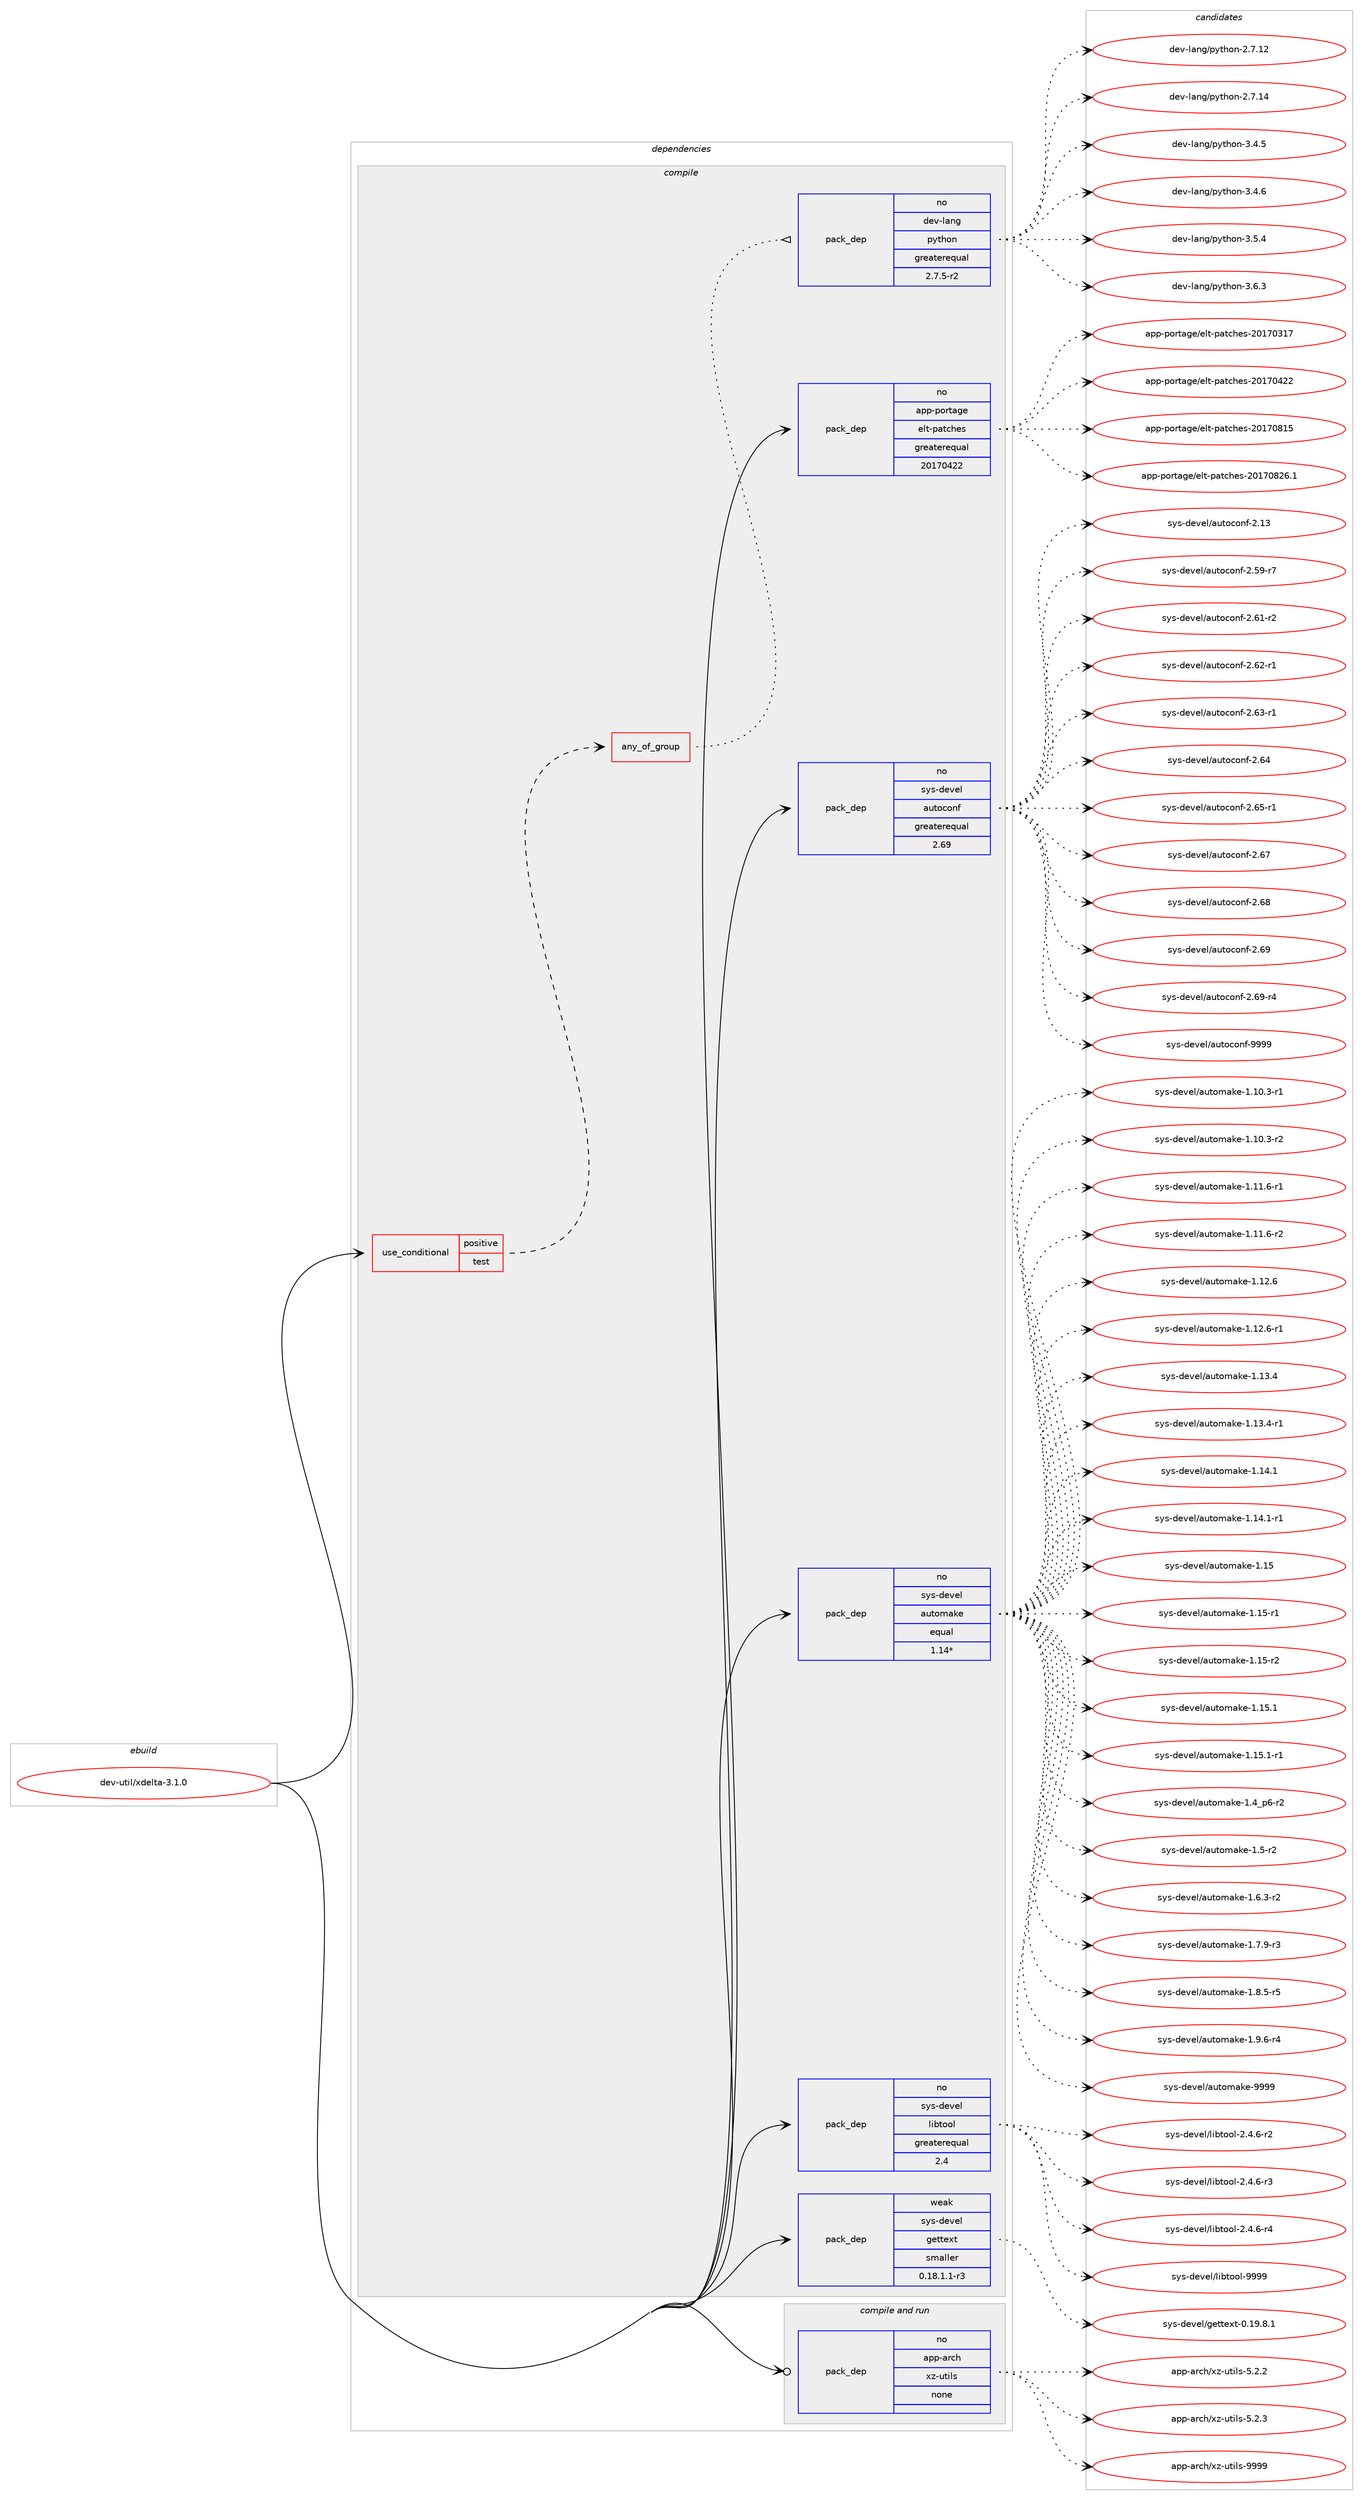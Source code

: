 digraph prolog {

# *************
# Graph options
# *************

newrank=true;
concentrate=true;
compound=true;
graph [rankdir=LR,fontname=Helvetica,fontsize=10,ranksep=1.5];#, ranksep=2.5, nodesep=0.2];
edge  [arrowhead=vee];
node  [fontname=Helvetica,fontsize=10];

# **********
# The ebuild
# **********

subgraph cluster_leftcol {
color=gray;
rank=same;
label=<<i>ebuild</i>>;
id [label="dev-util/xdelta-3.1.0", color=red, width=4, href="../dev-util/xdelta-3.1.0.svg"];
}

# ****************
# The dependencies
# ****************

subgraph cluster_midcol {
color=gray;
label=<<i>dependencies</i>>;
subgraph cluster_compile {
fillcolor="#eeeeee";
style=filled;
label=<<i>compile</i>>;
subgraph cond78914 {
dependency289424 [label=<<TABLE BORDER="0" CELLBORDER="1" CELLSPACING="0" CELLPADDING="4"><TR><TD ROWSPAN="3" CELLPADDING="10">use_conditional</TD></TR><TR><TD>positive</TD></TR><TR><TD>test</TD></TR></TABLE>>, shape=none, color=red];
subgraph any4260 {
dependency289425 [label=<<TABLE BORDER="0" CELLBORDER="1" CELLSPACING="0" CELLPADDING="4"><TR><TD CELLPADDING="10">any_of_group</TD></TR></TABLE>>, shape=none, color=red];subgraph pack206198 {
dependency289426 [label=<<TABLE BORDER="0" CELLBORDER="1" CELLSPACING="0" CELLPADDING="4" WIDTH="220"><TR><TD ROWSPAN="6" CELLPADDING="30">pack_dep</TD></TR><TR><TD WIDTH="110">no</TD></TR><TR><TD>dev-lang</TD></TR><TR><TD>python</TD></TR><TR><TD>greaterequal</TD></TR><TR><TD>2.7.5-r2</TD></TR></TABLE>>, shape=none, color=blue];
}
dependency289425:e -> dependency289426:w [weight=20,style="dotted",arrowhead="oinv"];
}
dependency289424:e -> dependency289425:w [weight=20,style="dashed",arrowhead="vee"];
}
id:e -> dependency289424:w [weight=20,style="solid",arrowhead="vee"];
subgraph pack206199 {
dependency289427 [label=<<TABLE BORDER="0" CELLBORDER="1" CELLSPACING="0" CELLPADDING="4" WIDTH="220"><TR><TD ROWSPAN="6" CELLPADDING="30">pack_dep</TD></TR><TR><TD WIDTH="110">no</TD></TR><TR><TD>app-portage</TD></TR><TR><TD>elt-patches</TD></TR><TR><TD>greaterequal</TD></TR><TR><TD>20170422</TD></TR></TABLE>>, shape=none, color=blue];
}
id:e -> dependency289427:w [weight=20,style="solid",arrowhead="vee"];
subgraph pack206200 {
dependency289428 [label=<<TABLE BORDER="0" CELLBORDER="1" CELLSPACING="0" CELLPADDING="4" WIDTH="220"><TR><TD ROWSPAN="6" CELLPADDING="30">pack_dep</TD></TR><TR><TD WIDTH="110">no</TD></TR><TR><TD>sys-devel</TD></TR><TR><TD>autoconf</TD></TR><TR><TD>greaterequal</TD></TR><TR><TD>2.69</TD></TR></TABLE>>, shape=none, color=blue];
}
id:e -> dependency289428:w [weight=20,style="solid",arrowhead="vee"];
subgraph pack206201 {
dependency289429 [label=<<TABLE BORDER="0" CELLBORDER="1" CELLSPACING="0" CELLPADDING="4" WIDTH="220"><TR><TD ROWSPAN="6" CELLPADDING="30">pack_dep</TD></TR><TR><TD WIDTH="110">no</TD></TR><TR><TD>sys-devel</TD></TR><TR><TD>automake</TD></TR><TR><TD>equal</TD></TR><TR><TD>1.14*</TD></TR></TABLE>>, shape=none, color=blue];
}
id:e -> dependency289429:w [weight=20,style="solid",arrowhead="vee"];
subgraph pack206202 {
dependency289430 [label=<<TABLE BORDER="0" CELLBORDER="1" CELLSPACING="0" CELLPADDING="4" WIDTH="220"><TR><TD ROWSPAN="6" CELLPADDING="30">pack_dep</TD></TR><TR><TD WIDTH="110">no</TD></TR><TR><TD>sys-devel</TD></TR><TR><TD>libtool</TD></TR><TR><TD>greaterequal</TD></TR><TR><TD>2.4</TD></TR></TABLE>>, shape=none, color=blue];
}
id:e -> dependency289430:w [weight=20,style="solid",arrowhead="vee"];
subgraph pack206203 {
dependency289431 [label=<<TABLE BORDER="0" CELLBORDER="1" CELLSPACING="0" CELLPADDING="4" WIDTH="220"><TR><TD ROWSPAN="6" CELLPADDING="30">pack_dep</TD></TR><TR><TD WIDTH="110">weak</TD></TR><TR><TD>sys-devel</TD></TR><TR><TD>gettext</TD></TR><TR><TD>smaller</TD></TR><TR><TD>0.18.1.1-r3</TD></TR></TABLE>>, shape=none, color=blue];
}
id:e -> dependency289431:w [weight=20,style="solid",arrowhead="vee"];
}
subgraph cluster_compileandrun {
fillcolor="#eeeeee";
style=filled;
label=<<i>compile and run</i>>;
subgraph pack206204 {
dependency289432 [label=<<TABLE BORDER="0" CELLBORDER="1" CELLSPACING="0" CELLPADDING="4" WIDTH="220"><TR><TD ROWSPAN="6" CELLPADDING="30">pack_dep</TD></TR><TR><TD WIDTH="110">no</TD></TR><TR><TD>app-arch</TD></TR><TR><TD>xz-utils</TD></TR><TR><TD>none</TD></TR><TR><TD></TD></TR></TABLE>>, shape=none, color=blue];
}
id:e -> dependency289432:w [weight=20,style="solid",arrowhead="odotvee"];
}
subgraph cluster_run {
fillcolor="#eeeeee";
style=filled;
label=<<i>run</i>>;
}
}

# **************
# The candidates
# **************

subgraph cluster_choices {
rank=same;
color=gray;
label=<<i>candidates</i>>;

subgraph choice206198 {
color=black;
nodesep=1;
choice10010111845108971101034711212111610411111045504655464950 [label="dev-lang/python-2.7.12", color=red, width=4,href="../dev-lang/python-2.7.12.svg"];
choice10010111845108971101034711212111610411111045504655464952 [label="dev-lang/python-2.7.14", color=red, width=4,href="../dev-lang/python-2.7.14.svg"];
choice100101118451089711010347112121116104111110455146524653 [label="dev-lang/python-3.4.5", color=red, width=4,href="../dev-lang/python-3.4.5.svg"];
choice100101118451089711010347112121116104111110455146524654 [label="dev-lang/python-3.4.6", color=red, width=4,href="../dev-lang/python-3.4.6.svg"];
choice100101118451089711010347112121116104111110455146534652 [label="dev-lang/python-3.5.4", color=red, width=4,href="../dev-lang/python-3.5.4.svg"];
choice100101118451089711010347112121116104111110455146544651 [label="dev-lang/python-3.6.3", color=red, width=4,href="../dev-lang/python-3.6.3.svg"];
dependency289426:e -> choice10010111845108971101034711212111610411111045504655464950:w [style=dotted,weight="100"];
dependency289426:e -> choice10010111845108971101034711212111610411111045504655464952:w [style=dotted,weight="100"];
dependency289426:e -> choice100101118451089711010347112121116104111110455146524653:w [style=dotted,weight="100"];
dependency289426:e -> choice100101118451089711010347112121116104111110455146524654:w [style=dotted,weight="100"];
dependency289426:e -> choice100101118451089711010347112121116104111110455146534652:w [style=dotted,weight="100"];
dependency289426:e -> choice100101118451089711010347112121116104111110455146544651:w [style=dotted,weight="100"];
}
subgraph choice206199 {
color=black;
nodesep=1;
choice97112112451121111141169710310147101108116451129711699104101115455048495548514955 [label="app-portage/elt-patches-20170317", color=red, width=4,href="../app-portage/elt-patches-20170317.svg"];
choice97112112451121111141169710310147101108116451129711699104101115455048495548525050 [label="app-portage/elt-patches-20170422", color=red, width=4,href="../app-portage/elt-patches-20170422.svg"];
choice97112112451121111141169710310147101108116451129711699104101115455048495548564953 [label="app-portage/elt-patches-20170815", color=red, width=4,href="../app-portage/elt-patches-20170815.svg"];
choice971121124511211111411697103101471011081164511297116991041011154550484955485650544649 [label="app-portage/elt-patches-20170826.1", color=red, width=4,href="../app-portage/elt-patches-20170826.1.svg"];
dependency289427:e -> choice97112112451121111141169710310147101108116451129711699104101115455048495548514955:w [style=dotted,weight="100"];
dependency289427:e -> choice97112112451121111141169710310147101108116451129711699104101115455048495548525050:w [style=dotted,weight="100"];
dependency289427:e -> choice97112112451121111141169710310147101108116451129711699104101115455048495548564953:w [style=dotted,weight="100"];
dependency289427:e -> choice971121124511211111411697103101471011081164511297116991041011154550484955485650544649:w [style=dotted,weight="100"];
}
subgraph choice206200 {
color=black;
nodesep=1;
choice115121115451001011181011084797117116111991111101024550464951 [label="sys-devel/autoconf-2.13", color=red, width=4,href="../sys-devel/autoconf-2.13.svg"];
choice1151211154510010111810110847971171161119911111010245504653574511455 [label="sys-devel/autoconf-2.59-r7", color=red, width=4,href="../sys-devel/autoconf-2.59-r7.svg"];
choice1151211154510010111810110847971171161119911111010245504654494511450 [label="sys-devel/autoconf-2.61-r2", color=red, width=4,href="../sys-devel/autoconf-2.61-r2.svg"];
choice1151211154510010111810110847971171161119911111010245504654504511449 [label="sys-devel/autoconf-2.62-r1", color=red, width=4,href="../sys-devel/autoconf-2.62-r1.svg"];
choice1151211154510010111810110847971171161119911111010245504654514511449 [label="sys-devel/autoconf-2.63-r1", color=red, width=4,href="../sys-devel/autoconf-2.63-r1.svg"];
choice115121115451001011181011084797117116111991111101024550465452 [label="sys-devel/autoconf-2.64", color=red, width=4,href="../sys-devel/autoconf-2.64.svg"];
choice1151211154510010111810110847971171161119911111010245504654534511449 [label="sys-devel/autoconf-2.65-r1", color=red, width=4,href="../sys-devel/autoconf-2.65-r1.svg"];
choice115121115451001011181011084797117116111991111101024550465455 [label="sys-devel/autoconf-2.67", color=red, width=4,href="../sys-devel/autoconf-2.67.svg"];
choice115121115451001011181011084797117116111991111101024550465456 [label="sys-devel/autoconf-2.68", color=red, width=4,href="../sys-devel/autoconf-2.68.svg"];
choice115121115451001011181011084797117116111991111101024550465457 [label="sys-devel/autoconf-2.69", color=red, width=4,href="../sys-devel/autoconf-2.69.svg"];
choice1151211154510010111810110847971171161119911111010245504654574511452 [label="sys-devel/autoconf-2.69-r4", color=red, width=4,href="../sys-devel/autoconf-2.69-r4.svg"];
choice115121115451001011181011084797117116111991111101024557575757 [label="sys-devel/autoconf-9999", color=red, width=4,href="../sys-devel/autoconf-9999.svg"];
dependency289428:e -> choice115121115451001011181011084797117116111991111101024550464951:w [style=dotted,weight="100"];
dependency289428:e -> choice1151211154510010111810110847971171161119911111010245504653574511455:w [style=dotted,weight="100"];
dependency289428:e -> choice1151211154510010111810110847971171161119911111010245504654494511450:w [style=dotted,weight="100"];
dependency289428:e -> choice1151211154510010111810110847971171161119911111010245504654504511449:w [style=dotted,weight="100"];
dependency289428:e -> choice1151211154510010111810110847971171161119911111010245504654514511449:w [style=dotted,weight="100"];
dependency289428:e -> choice115121115451001011181011084797117116111991111101024550465452:w [style=dotted,weight="100"];
dependency289428:e -> choice1151211154510010111810110847971171161119911111010245504654534511449:w [style=dotted,weight="100"];
dependency289428:e -> choice115121115451001011181011084797117116111991111101024550465455:w [style=dotted,weight="100"];
dependency289428:e -> choice115121115451001011181011084797117116111991111101024550465456:w [style=dotted,weight="100"];
dependency289428:e -> choice115121115451001011181011084797117116111991111101024550465457:w [style=dotted,weight="100"];
dependency289428:e -> choice1151211154510010111810110847971171161119911111010245504654574511452:w [style=dotted,weight="100"];
dependency289428:e -> choice115121115451001011181011084797117116111991111101024557575757:w [style=dotted,weight="100"];
}
subgraph choice206201 {
color=black;
nodesep=1;
choice11512111545100101118101108479711711611110997107101454946494846514511449 [label="sys-devel/automake-1.10.3-r1", color=red, width=4,href="../sys-devel/automake-1.10.3-r1.svg"];
choice11512111545100101118101108479711711611110997107101454946494846514511450 [label="sys-devel/automake-1.10.3-r2", color=red, width=4,href="../sys-devel/automake-1.10.3-r2.svg"];
choice11512111545100101118101108479711711611110997107101454946494946544511449 [label="sys-devel/automake-1.11.6-r1", color=red, width=4,href="../sys-devel/automake-1.11.6-r1.svg"];
choice11512111545100101118101108479711711611110997107101454946494946544511450 [label="sys-devel/automake-1.11.6-r2", color=red, width=4,href="../sys-devel/automake-1.11.6-r2.svg"];
choice1151211154510010111810110847971171161111099710710145494649504654 [label="sys-devel/automake-1.12.6", color=red, width=4,href="../sys-devel/automake-1.12.6.svg"];
choice11512111545100101118101108479711711611110997107101454946495046544511449 [label="sys-devel/automake-1.12.6-r1", color=red, width=4,href="../sys-devel/automake-1.12.6-r1.svg"];
choice1151211154510010111810110847971171161111099710710145494649514652 [label="sys-devel/automake-1.13.4", color=red, width=4,href="../sys-devel/automake-1.13.4.svg"];
choice11512111545100101118101108479711711611110997107101454946495146524511449 [label="sys-devel/automake-1.13.4-r1", color=red, width=4,href="../sys-devel/automake-1.13.4-r1.svg"];
choice1151211154510010111810110847971171161111099710710145494649524649 [label="sys-devel/automake-1.14.1", color=red, width=4,href="../sys-devel/automake-1.14.1.svg"];
choice11512111545100101118101108479711711611110997107101454946495246494511449 [label="sys-devel/automake-1.14.1-r1", color=red, width=4,href="../sys-devel/automake-1.14.1-r1.svg"];
choice115121115451001011181011084797117116111109971071014549464953 [label="sys-devel/automake-1.15", color=red, width=4,href="../sys-devel/automake-1.15.svg"];
choice1151211154510010111810110847971171161111099710710145494649534511449 [label="sys-devel/automake-1.15-r1", color=red, width=4,href="../sys-devel/automake-1.15-r1.svg"];
choice1151211154510010111810110847971171161111099710710145494649534511450 [label="sys-devel/automake-1.15-r2", color=red, width=4,href="../sys-devel/automake-1.15-r2.svg"];
choice1151211154510010111810110847971171161111099710710145494649534649 [label="sys-devel/automake-1.15.1", color=red, width=4,href="../sys-devel/automake-1.15.1.svg"];
choice11512111545100101118101108479711711611110997107101454946495346494511449 [label="sys-devel/automake-1.15.1-r1", color=red, width=4,href="../sys-devel/automake-1.15.1-r1.svg"];
choice115121115451001011181011084797117116111109971071014549465295112544511450 [label="sys-devel/automake-1.4_p6-r2", color=red, width=4,href="../sys-devel/automake-1.4_p6-r2.svg"];
choice11512111545100101118101108479711711611110997107101454946534511450 [label="sys-devel/automake-1.5-r2", color=red, width=4,href="../sys-devel/automake-1.5-r2.svg"];
choice115121115451001011181011084797117116111109971071014549465446514511450 [label="sys-devel/automake-1.6.3-r2", color=red, width=4,href="../sys-devel/automake-1.6.3-r2.svg"];
choice115121115451001011181011084797117116111109971071014549465546574511451 [label="sys-devel/automake-1.7.9-r3", color=red, width=4,href="../sys-devel/automake-1.7.9-r3.svg"];
choice115121115451001011181011084797117116111109971071014549465646534511453 [label="sys-devel/automake-1.8.5-r5", color=red, width=4,href="../sys-devel/automake-1.8.5-r5.svg"];
choice115121115451001011181011084797117116111109971071014549465746544511452 [label="sys-devel/automake-1.9.6-r4", color=red, width=4,href="../sys-devel/automake-1.9.6-r4.svg"];
choice115121115451001011181011084797117116111109971071014557575757 [label="sys-devel/automake-9999", color=red, width=4,href="../sys-devel/automake-9999.svg"];
dependency289429:e -> choice11512111545100101118101108479711711611110997107101454946494846514511449:w [style=dotted,weight="100"];
dependency289429:e -> choice11512111545100101118101108479711711611110997107101454946494846514511450:w [style=dotted,weight="100"];
dependency289429:e -> choice11512111545100101118101108479711711611110997107101454946494946544511449:w [style=dotted,weight="100"];
dependency289429:e -> choice11512111545100101118101108479711711611110997107101454946494946544511450:w [style=dotted,weight="100"];
dependency289429:e -> choice1151211154510010111810110847971171161111099710710145494649504654:w [style=dotted,weight="100"];
dependency289429:e -> choice11512111545100101118101108479711711611110997107101454946495046544511449:w [style=dotted,weight="100"];
dependency289429:e -> choice1151211154510010111810110847971171161111099710710145494649514652:w [style=dotted,weight="100"];
dependency289429:e -> choice11512111545100101118101108479711711611110997107101454946495146524511449:w [style=dotted,weight="100"];
dependency289429:e -> choice1151211154510010111810110847971171161111099710710145494649524649:w [style=dotted,weight="100"];
dependency289429:e -> choice11512111545100101118101108479711711611110997107101454946495246494511449:w [style=dotted,weight="100"];
dependency289429:e -> choice115121115451001011181011084797117116111109971071014549464953:w [style=dotted,weight="100"];
dependency289429:e -> choice1151211154510010111810110847971171161111099710710145494649534511449:w [style=dotted,weight="100"];
dependency289429:e -> choice1151211154510010111810110847971171161111099710710145494649534511450:w [style=dotted,weight="100"];
dependency289429:e -> choice1151211154510010111810110847971171161111099710710145494649534649:w [style=dotted,weight="100"];
dependency289429:e -> choice11512111545100101118101108479711711611110997107101454946495346494511449:w [style=dotted,weight="100"];
dependency289429:e -> choice115121115451001011181011084797117116111109971071014549465295112544511450:w [style=dotted,weight="100"];
dependency289429:e -> choice11512111545100101118101108479711711611110997107101454946534511450:w [style=dotted,weight="100"];
dependency289429:e -> choice115121115451001011181011084797117116111109971071014549465446514511450:w [style=dotted,weight="100"];
dependency289429:e -> choice115121115451001011181011084797117116111109971071014549465546574511451:w [style=dotted,weight="100"];
dependency289429:e -> choice115121115451001011181011084797117116111109971071014549465646534511453:w [style=dotted,weight="100"];
dependency289429:e -> choice115121115451001011181011084797117116111109971071014549465746544511452:w [style=dotted,weight="100"];
dependency289429:e -> choice115121115451001011181011084797117116111109971071014557575757:w [style=dotted,weight="100"];
}
subgraph choice206202 {
color=black;
nodesep=1;
choice1151211154510010111810110847108105981161111111084550465246544511450 [label="sys-devel/libtool-2.4.6-r2", color=red, width=4,href="../sys-devel/libtool-2.4.6-r2.svg"];
choice1151211154510010111810110847108105981161111111084550465246544511451 [label="sys-devel/libtool-2.4.6-r3", color=red, width=4,href="../sys-devel/libtool-2.4.6-r3.svg"];
choice1151211154510010111810110847108105981161111111084550465246544511452 [label="sys-devel/libtool-2.4.6-r4", color=red, width=4,href="../sys-devel/libtool-2.4.6-r4.svg"];
choice1151211154510010111810110847108105981161111111084557575757 [label="sys-devel/libtool-9999", color=red, width=4,href="../sys-devel/libtool-9999.svg"];
dependency289430:e -> choice1151211154510010111810110847108105981161111111084550465246544511450:w [style=dotted,weight="100"];
dependency289430:e -> choice1151211154510010111810110847108105981161111111084550465246544511451:w [style=dotted,weight="100"];
dependency289430:e -> choice1151211154510010111810110847108105981161111111084550465246544511452:w [style=dotted,weight="100"];
dependency289430:e -> choice1151211154510010111810110847108105981161111111084557575757:w [style=dotted,weight="100"];
}
subgraph choice206203 {
color=black;
nodesep=1;
choice1151211154510010111810110847103101116116101120116454846495746564649 [label="sys-devel/gettext-0.19.8.1", color=red, width=4,href="../sys-devel/gettext-0.19.8.1.svg"];
dependency289431:e -> choice1151211154510010111810110847103101116116101120116454846495746564649:w [style=dotted,weight="100"];
}
subgraph choice206204 {
color=black;
nodesep=1;
choice971121124597114991044712012245117116105108115455346504650 [label="app-arch/xz-utils-5.2.2", color=red, width=4,href="../app-arch/xz-utils-5.2.2.svg"];
choice971121124597114991044712012245117116105108115455346504651 [label="app-arch/xz-utils-5.2.3", color=red, width=4,href="../app-arch/xz-utils-5.2.3.svg"];
choice9711211245971149910447120122451171161051081154557575757 [label="app-arch/xz-utils-9999", color=red, width=4,href="../app-arch/xz-utils-9999.svg"];
dependency289432:e -> choice971121124597114991044712012245117116105108115455346504650:w [style=dotted,weight="100"];
dependency289432:e -> choice971121124597114991044712012245117116105108115455346504651:w [style=dotted,weight="100"];
dependency289432:e -> choice9711211245971149910447120122451171161051081154557575757:w [style=dotted,weight="100"];
}
}

}

